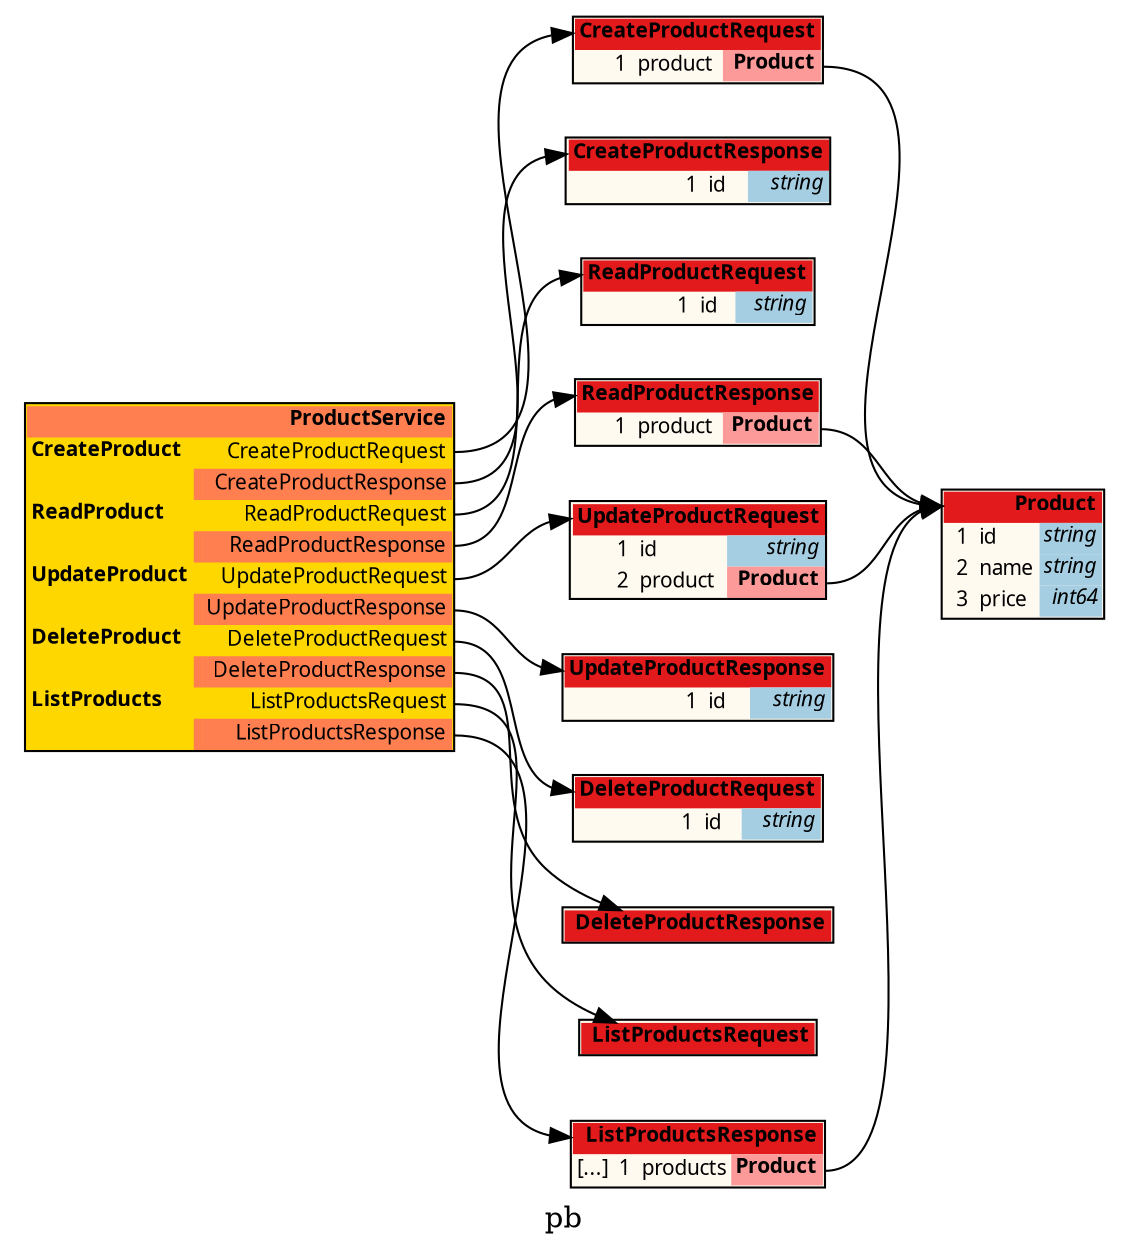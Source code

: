 /*
	do not edit:
	auto-generated by github.com/seamia/protodot
*/
digraph protodot {

	/* package:   pb */
	/* source:    product.proto */
	/* selection:  */

	rankdir=LR;
	label="pb";
	tooltip="pb";
	bgcolor="transparent"

	node [
		shape=plaintext
		fontsize=10
		fontname="Ubuntu"
	];


	/* ------ nodes ------ */

	/* ------ leaving the root package unwrapped ------ */
	Node_Ja_116	[shape=plaintext tooltip="pb.DeleteProductResponse" label=<<TABLE BORDER="1" CELLBORDER="0" CELLSPACING="0" BGCOLOR="#fffaf0"><TR><TD COLSPAN="4" PORT="header" BGCOLOR="#e31a1c" ALIGN="right"><b>DeleteProductResponse</b></TD></TR></TABLE>>];
	
	
	Node_Ja_109	[shape=plaintext tooltip="pb.CreateProductRequest" label=<<TABLE BORDER="1" CELLBORDER="0" CELLSPACING="0" BGCOLOR="#fffaf0"><TR><TD COLSPAN="4" PORT="header" BGCOLOR="#e31a1c" ALIGN="right"><b>CreateProductRequest</b></TD></TR><TR><TD ALIGN="right"></TD><TD ALIGN="right">1</TD><TD ALIGN="left">product</TD><TD BGCOLOR="#fb9a99" PORT="poproduct" ALIGN="right"><b>Product</b></TD></TR></TABLE>>];
	
	Node_Ja_113	[shape=plaintext tooltip="pb.UpdateProductRequest" label=<<TABLE BORDER="1" CELLBORDER="0" CELLSPACING="0" BGCOLOR="#fffaf0"><TR><TD COLSPAN="4" PORT="header" BGCOLOR="#e31a1c" ALIGN="right"><b>UpdateProductRequest</b></TD></TR><TR><TD ALIGN="right"></TD><TD ALIGN="right">1</TD><TD ALIGN="left">id</TD><TD BGCOLOR="#a6cee3" PORT="poid" ALIGN="right" TITLE="string"><i>string</i></TD></TR><TR><TD ALIGN="right"></TD><TD ALIGN="right">2</TD><TD ALIGN="left">product</TD><TD BGCOLOR="#fb9a99" PORT="poproduct" ALIGN="right"><b>Product</b></TD></TR></TABLE>>];
	Node_Ja_115	[shape=plaintext tooltip="pb.DeleteProductRequest" label=<<TABLE BORDER="1" CELLBORDER="0" CELLSPACING="0" BGCOLOR="#fffaf0"><TR><TD COLSPAN="4" PORT="header" BGCOLOR="#e31a1c" ALIGN="right"><b>DeleteProductRequest</b></TD></TR><TR><TD ALIGN="right"></TD><TD ALIGN="right">1</TD><TD ALIGN="left">id</TD><TD BGCOLOR="#a6cee3" PORT="poid" ALIGN="right" TITLE="string"><i>string</i></TD></TR></TABLE>>];
	
	Node_Ja_107	[shape=plaintext tooltip="pb.ListProductsRequest" label=<<TABLE BORDER="1" CELLBORDER="0" CELLSPACING="0" BGCOLOR="#fffaf0"><TR><TD COLSPAN="4" PORT="header" BGCOLOR="#e31a1c" ALIGN="right"><b>ListProductsRequest</b></TD></TR></TABLE>>];
	Node_Ja_110	[shape=plaintext tooltip="pb.CreateProductResponse" label=<<TABLE BORDER="1" CELLBORDER="0" CELLSPACING="0" BGCOLOR="#fffaf0"><TR><TD COLSPAN="4" PORT="header" BGCOLOR="#e31a1c" ALIGN="right"><b>CreateProductResponse</b></TD></TR><TR><TD ALIGN="right"></TD><TD ALIGN="right">1</TD><TD ALIGN="left">id</TD><TD BGCOLOR="#a6cee3" PORT="poid" ALIGN="right" TITLE="string"><i>string</i></TD></TR></TABLE>>];
	Node_Ja_108	[shape=plaintext tooltip="pb.ListProductsResponse" label=<<TABLE BORDER="1" CELLBORDER="0" CELLSPACING="0" BGCOLOR="#fffaf0"><TR><TD COLSPAN="4" PORT="header" BGCOLOR="#e31a1c" ALIGN="right"><b>ListProductsResponse</b></TD></TR><TR><TD ALIGN="right">[...]</TD><TD ALIGN="right">1</TD><TD ALIGN="left">products</TD><TD BGCOLOR="#fb9a99" PORT="poproducts" ALIGN="right"><b>Product</b></TD></TR></TABLE>>];
	Node_Ja_111	[shape=plaintext tooltip="pb.ReadProductRequest" label=<<TABLE BORDER="1" CELLBORDER="0" CELLSPACING="0" BGCOLOR="#fffaf0"><TR><TD COLSPAN="4" PORT="header" BGCOLOR="#e31a1c" ALIGN="right"><b>ReadProductRequest</b></TD></TR><TR><TD ALIGN="right"></TD><TD ALIGN="right">1</TD><TD ALIGN="left">id</TD><TD BGCOLOR="#a6cee3" PORT="poid" ALIGN="right" TITLE="string"><i>string</i></TD></TR></TABLE>>];
	Node_Ja_112	[shape=plaintext tooltip="pb.ReadProductResponse" label=<<TABLE BORDER="1" CELLBORDER="0" CELLSPACING="0" BGCOLOR="#fffaf0"><TR><TD COLSPAN="4" PORT="header" BGCOLOR="#e31a1c" ALIGN="right"><b>ReadProductResponse</b></TD></TR><TR><TD ALIGN="right"></TD><TD ALIGN="right">1</TD><TD ALIGN="left">product</TD><TD BGCOLOR="#fb9a99" PORT="poproduct" ALIGN="right"><b>Product</b></TD></TR></TABLE>>];
	Node_Ja_114	[shape=plaintext tooltip="pb.UpdateProductResponse" label=<<TABLE BORDER="1" CELLBORDER="0" CELLSPACING="0" BGCOLOR="#fffaf0"><TR><TD COLSPAN="4" PORT="header" BGCOLOR="#e31a1c" ALIGN="right"><b>UpdateProductResponse</b></TD></TR><TR><TD ALIGN="right"></TD><TD ALIGN="right">1</TD><TD ALIGN="left">id</TD><TD BGCOLOR="#a6cee3" PORT="poid" ALIGN="right" TITLE="string"><i>string</i></TD></TR></TABLE>>];
	Node_Ja_100	[shape=plaintext tooltip="pb.Product" label=<<TABLE BORDER="1" CELLBORDER="0" CELLSPACING="0" BGCOLOR="#fffaf0"><TR><TD COLSPAN="4" PORT="header" BGCOLOR="#e31a1c" ALIGN="right"><b>Product</b></TD></TR><TR><TD ALIGN="right"></TD><TD ALIGN="right">1</TD><TD ALIGN="left">id</TD><TD BGCOLOR="#a6cee3" PORT="poid" ALIGN="right" TITLE="string"><i>string</i></TD></TR><TR><TD ALIGN="right"></TD><TD ALIGN="right">2</TD><TD ALIGN="left">name</TD><TD BGCOLOR="#a6cee3" PORT="poname" ALIGN="right" TITLE="string"><i>string</i></TD></TR><TR><TD ALIGN="right"></TD><TD ALIGN="right">3</TD><TD ALIGN="left">price</TD><TD BGCOLOR="#a6cee3" PORT="poprice" ALIGN="right" TITLE="int64"><i>int64</i></TD></TR></TABLE>>];
	
	Node_Ja_101	[shape=plaintext tooltip="ProductService" label=<<TABLE BORDER="1" CELLBORDER="0" CELLSPACING="0" BGCOLOR="#ffd700"><TR><TD COLSPAN="3" PORT="header" BGCOLOR="#ff7f50" ALIGN="right"><b>ProductService</b></TD></TR><TR><TD ALIGN="left"><b>CreateProduct</b></TD><TD></TD><TD PORT="poCreateProduct_request" ALIGN="right">CreateProductRequest</TD></TR><TR style="border-bottom: 1px solid red"><TD></TD><TD BGCOLOR="#ff7f50"></TD><TD PORT="poCreateProduct_response" ALIGN="right" BGCOLOR="#ff7f50">CreateProductResponse</TD></TR><TR><TD ALIGN="left"><b>ReadProduct</b></TD><TD></TD><TD PORT="poReadProduct_request" ALIGN="right">ReadProductRequest</TD></TR><TR style="border-bottom: 1px solid red"><TD></TD><TD BGCOLOR="#ff7f50"></TD><TD PORT="poReadProduct_response" ALIGN="right" BGCOLOR="#ff7f50">ReadProductResponse</TD></TR><TR><TD ALIGN="left"><b>UpdateProduct</b></TD><TD></TD><TD PORT="poUpdateProduct_request" ALIGN="right">UpdateProductRequest</TD></TR><TR style="border-bottom: 1px solid red"><TD></TD><TD BGCOLOR="#ff7f50"></TD><TD PORT="poUpdateProduct_response" ALIGN="right" BGCOLOR="#ff7f50">UpdateProductResponse</TD></TR><TR><TD ALIGN="left"><b>DeleteProduct</b></TD><TD></TD><TD PORT="poDeleteProduct_request" ALIGN="right">DeleteProductRequest</TD></TR><TR style="border-bottom: 1px solid red"><TD></TD><TD BGCOLOR="#ff7f50"></TD><TD PORT="poDeleteProduct_response" ALIGN="right" BGCOLOR="#ff7f50">DeleteProductResponse</TD></TR><TR><TD ALIGN="left"><b>ListProducts</b></TD><TD></TD><TD PORT="poListProducts_request" ALIGN="right">ListProductsRequest</TD></TR><TR style="border-bottom: 1px solid red"><TD></TD><TD BGCOLOR="#ff7f50"></TD><TD PORT="poListProducts_response" ALIGN="right" BGCOLOR="#ff7f50">ListProductsResponse</TD></TR></TABLE>>];

	/* ------ connections ------ */
	Node_Ja_109:poproduct:e	-> Node_Ja_100:header [color="#000000" tooltip="Ja_109 --> Ja_100"];
	Node_Ja_101:poUpdateProduct_request:e	-> Node_Ja_113:header [color="#000000" tooltip="Ja_101 --> Ja_113"];
	Node_Ja_101:poUpdateProduct_response:e	-> Node_Ja_114:header [color="#000000" tooltip="Ja_101 --> Ja_114"];
	Node_Ja_101:poListProducts_response:e	-> Node_Ja_108:header [color="#000000" tooltip="Ja_101 --> Ja_108"];
	Node_Ja_101:poReadProduct_response:e	-> Node_Ja_112:header [color="#000000" tooltip="Ja_101 --> Ja_112"];
	Node_Ja_101:poDeleteProduct_request:e	-> Node_Ja_115:header [color="#000000" tooltip="Ja_101 --> Ja_115"];
	Node_Ja_101:poDeleteProduct_response:e	-> Node_Ja_116:header [color="#000000" tooltip="Ja_101 --> Ja_116"];
	Node_Ja_101:poListProducts_request:e	-> Node_Ja_107:header [color="#000000" tooltip="Ja_101 --> Ja_107"];
	Node_Ja_113:poproduct:e	-> Node_Ja_100:header [color="#000000" tooltip="Ja_113 --> Ja_100"];
	Node_Ja_101:poCreateProduct_request:e	-> Node_Ja_109:header [color="#000000" tooltip="Ja_101 --> Ja_109"];
	Node_Ja_101:poCreateProduct_response:e	-> Node_Ja_110:header [color="#000000" tooltip="Ja_101 --> Ja_110"];
	Node_Ja_101:poReadProduct_request:e	-> Node_Ja_111:header [color="#000000" tooltip="Ja_101 --> Ja_111"];
	Node_Ja_108:poproducts:e	-> Node_Ja_100:header [color="#000000" tooltip="Ja_108 --> Ja_100"];
	Node_Ja_112:poproduct:e	-> Node_Ja_100:header [color="#000000" tooltip="Ja_112 --> Ja_100"];

	/* generated by github.com/seamia/protodot on Friday, 29-Apr-22 04:22:53 +07 */
}
